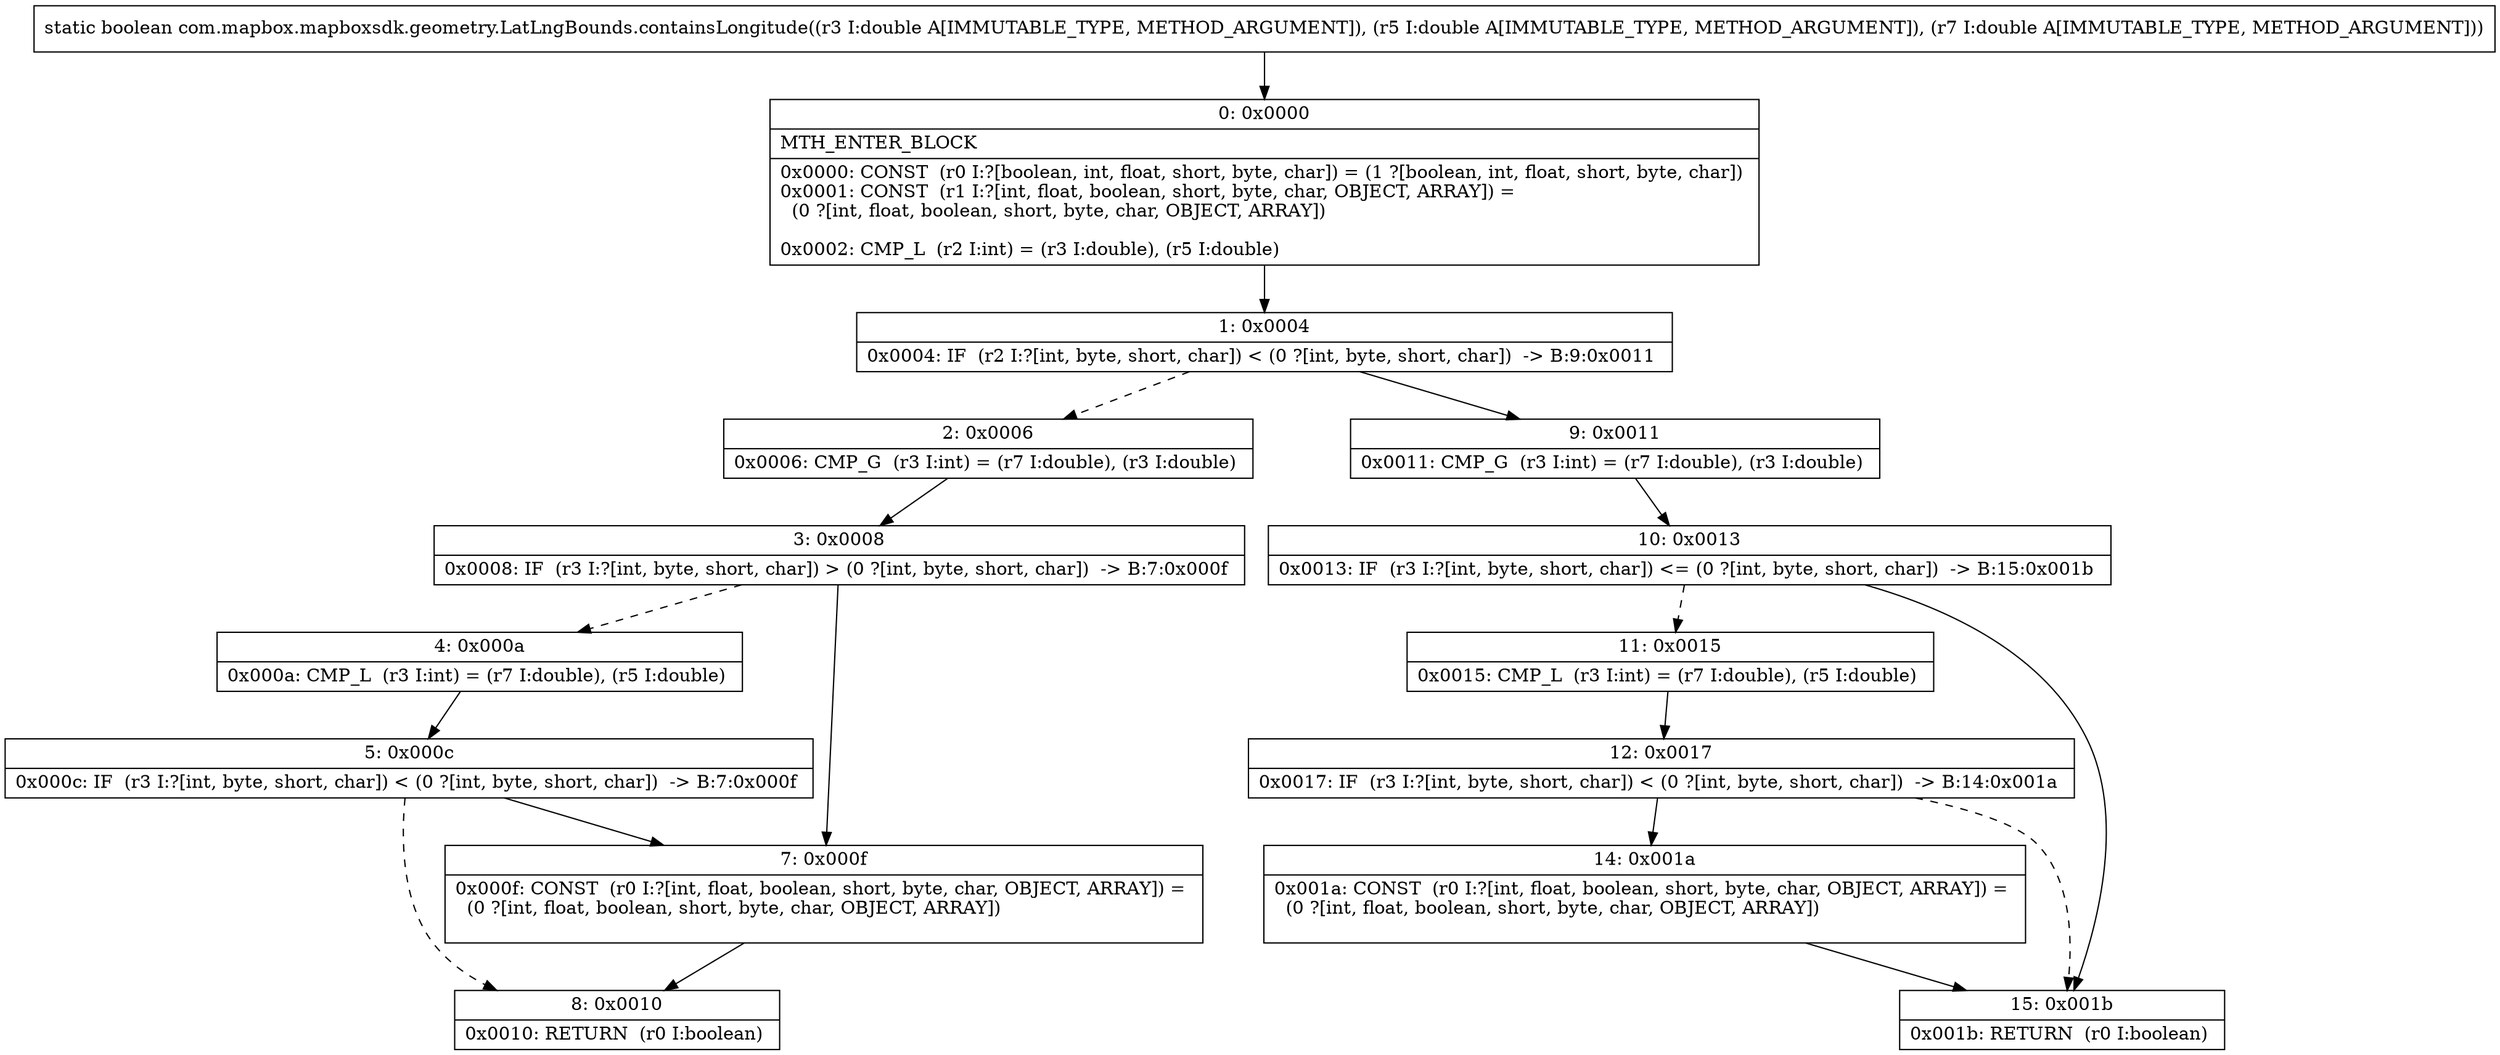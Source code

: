 digraph "CFG forcom.mapbox.mapboxsdk.geometry.LatLngBounds.containsLongitude(DDD)Z" {
Node_0 [shape=record,label="{0\:\ 0x0000|MTH_ENTER_BLOCK\l|0x0000: CONST  (r0 I:?[boolean, int, float, short, byte, char]) = (1 ?[boolean, int, float, short, byte, char]) \l0x0001: CONST  (r1 I:?[int, float, boolean, short, byte, char, OBJECT, ARRAY]) = \l  (0 ?[int, float, boolean, short, byte, char, OBJECT, ARRAY])\l \l0x0002: CMP_L  (r2 I:int) = (r3 I:double), (r5 I:double) \l}"];
Node_1 [shape=record,label="{1\:\ 0x0004|0x0004: IF  (r2 I:?[int, byte, short, char]) \< (0 ?[int, byte, short, char])  \-\> B:9:0x0011 \l}"];
Node_2 [shape=record,label="{2\:\ 0x0006|0x0006: CMP_G  (r3 I:int) = (r7 I:double), (r3 I:double) \l}"];
Node_3 [shape=record,label="{3\:\ 0x0008|0x0008: IF  (r3 I:?[int, byte, short, char]) \> (0 ?[int, byte, short, char])  \-\> B:7:0x000f \l}"];
Node_4 [shape=record,label="{4\:\ 0x000a|0x000a: CMP_L  (r3 I:int) = (r7 I:double), (r5 I:double) \l}"];
Node_5 [shape=record,label="{5\:\ 0x000c|0x000c: IF  (r3 I:?[int, byte, short, char]) \< (0 ?[int, byte, short, char])  \-\> B:7:0x000f \l}"];
Node_7 [shape=record,label="{7\:\ 0x000f|0x000f: CONST  (r0 I:?[int, float, boolean, short, byte, char, OBJECT, ARRAY]) = \l  (0 ?[int, float, boolean, short, byte, char, OBJECT, ARRAY])\l \l}"];
Node_8 [shape=record,label="{8\:\ 0x0010|0x0010: RETURN  (r0 I:boolean) \l}"];
Node_9 [shape=record,label="{9\:\ 0x0011|0x0011: CMP_G  (r3 I:int) = (r7 I:double), (r3 I:double) \l}"];
Node_10 [shape=record,label="{10\:\ 0x0013|0x0013: IF  (r3 I:?[int, byte, short, char]) \<= (0 ?[int, byte, short, char])  \-\> B:15:0x001b \l}"];
Node_11 [shape=record,label="{11\:\ 0x0015|0x0015: CMP_L  (r3 I:int) = (r7 I:double), (r5 I:double) \l}"];
Node_12 [shape=record,label="{12\:\ 0x0017|0x0017: IF  (r3 I:?[int, byte, short, char]) \< (0 ?[int, byte, short, char])  \-\> B:14:0x001a \l}"];
Node_14 [shape=record,label="{14\:\ 0x001a|0x001a: CONST  (r0 I:?[int, float, boolean, short, byte, char, OBJECT, ARRAY]) = \l  (0 ?[int, float, boolean, short, byte, char, OBJECT, ARRAY])\l \l}"];
Node_15 [shape=record,label="{15\:\ 0x001b|0x001b: RETURN  (r0 I:boolean) \l}"];
MethodNode[shape=record,label="{static boolean com.mapbox.mapboxsdk.geometry.LatLngBounds.containsLongitude((r3 I:double A[IMMUTABLE_TYPE, METHOD_ARGUMENT]), (r5 I:double A[IMMUTABLE_TYPE, METHOD_ARGUMENT]), (r7 I:double A[IMMUTABLE_TYPE, METHOD_ARGUMENT])) }"];
MethodNode -> Node_0;
Node_0 -> Node_1;
Node_1 -> Node_2[style=dashed];
Node_1 -> Node_9;
Node_2 -> Node_3;
Node_3 -> Node_4[style=dashed];
Node_3 -> Node_7;
Node_4 -> Node_5;
Node_5 -> Node_7;
Node_5 -> Node_8[style=dashed];
Node_7 -> Node_8;
Node_9 -> Node_10;
Node_10 -> Node_11[style=dashed];
Node_10 -> Node_15;
Node_11 -> Node_12;
Node_12 -> Node_14;
Node_12 -> Node_15[style=dashed];
Node_14 -> Node_15;
}

